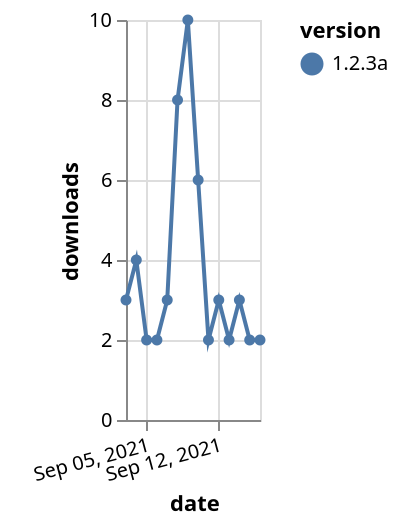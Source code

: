{"$schema": "https://vega.github.io/schema/vega-lite/v5.json", "description": "A simple bar chart with embedded data.", "data": {"values": [{"date": "2021-09-03", "total": 10312, "delta": 3, "version": "1.2.3a"}, {"date": "2021-09-04", "total": 10316, "delta": 4, "version": "1.2.3a"}, {"date": "2021-09-05", "total": 10318, "delta": 2, "version": "1.2.3a"}, {"date": "2021-09-06", "total": 10320, "delta": 2, "version": "1.2.3a"}, {"date": "2021-09-07", "total": 10323, "delta": 3, "version": "1.2.3a"}, {"date": "2021-09-08", "total": 10331, "delta": 8, "version": "1.2.3a"}, {"date": "2021-09-09", "total": 10341, "delta": 10, "version": "1.2.3a"}, {"date": "2021-09-10", "total": 10347, "delta": 6, "version": "1.2.3a"}, {"date": "2021-09-11", "total": 10349, "delta": 2, "version": "1.2.3a"}, {"date": "2021-09-12", "total": 10352, "delta": 3, "version": "1.2.3a"}, {"date": "2021-09-13", "total": 10354, "delta": 2, "version": "1.2.3a"}, {"date": "2021-09-14", "total": 10357, "delta": 3, "version": "1.2.3a"}, {"date": "2021-09-15", "total": 10359, "delta": 2, "version": "1.2.3a"}, {"date": "2021-09-16", "total": 10361, "delta": 2, "version": "1.2.3a"}]}, "width": "container", "mark": {"type": "line", "point": {"filled": true}}, "encoding": {"x": {"field": "date", "type": "temporal", "timeUnit": "yearmonthdate", "title": "date", "axis": {"labelAngle": -15}}, "y": {"field": "delta", "type": "quantitative", "title": "downloads"}, "color": {"field": "version", "type": "nominal"}, "tooltip": {"field": "delta"}}}